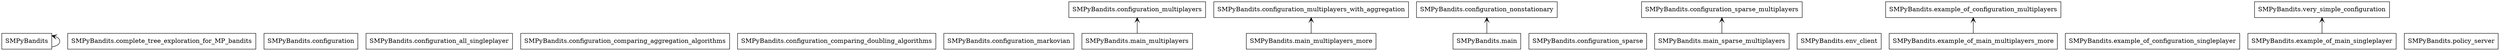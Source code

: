 digraph "packages_SMPyBandits" {
charset="utf-8"
rankdir=BT
"0" [label="SMPyBandits", shape="box"];
"1" [label="SMPyBandits.complete_tree_exploration_for_MP_bandits", shape="box"];
"2" [label="SMPyBandits.configuration", shape="box"];
"3" [label="SMPyBandits.configuration_all_singleplayer", shape="box"];
"4" [label="SMPyBandits.configuration_comparing_aggregation_algorithms", shape="box"];
"5" [label="SMPyBandits.configuration_comparing_doubling_algorithms", shape="box"];
"6" [label="SMPyBandits.configuration_markovian", shape="box"];
"7" [label="SMPyBandits.configuration_multiplayers", shape="box"];
"8" [label="SMPyBandits.configuration_multiplayers_with_aggregation", shape="box"];
"9" [label="SMPyBandits.configuration_nonstationary", shape="box"];
"10" [label="SMPyBandits.configuration_sparse", shape="box"];
"11" [label="SMPyBandits.configuration_sparse_multiplayers", shape="box"];
"12" [label="SMPyBandits.env_client", shape="box"];
"13" [label="SMPyBandits.example_of_configuration_multiplayers", shape="box"];
"14" [label="SMPyBandits.example_of_configuration_singleplayer", shape="box"];
"15" [label="SMPyBandits.example_of_main_multiplayers_more", shape="box"];
"16" [label="SMPyBandits.example_of_main_singleplayer", shape="box"];
"17" [label="SMPyBandits.main", shape="box"];
"18" [label="SMPyBandits.main_multiplayers", shape="box"];
"19" [label="SMPyBandits.main_multiplayers_more", shape="box"];
"20" [label="SMPyBandits.main_sparse_multiplayers", shape="box"];
"21" [label="SMPyBandits.policy_server", shape="box"];
"22" [label="SMPyBandits.very_simple_configuration", shape="box"];
"0" -> "0" [arrowhead="open", arrowtail="none"];
"15" -> "13" [arrowhead="open", arrowtail="none"];
"16" -> "22" [arrowhead="open", arrowtail="none"];
"17" -> "9" [arrowhead="open", arrowtail="none"];
"18" -> "7" [arrowhead="open", arrowtail="none"];
"19" -> "8" [arrowhead="open", arrowtail="none"];
"20" -> "11" [arrowhead="open", arrowtail="none"];
}
